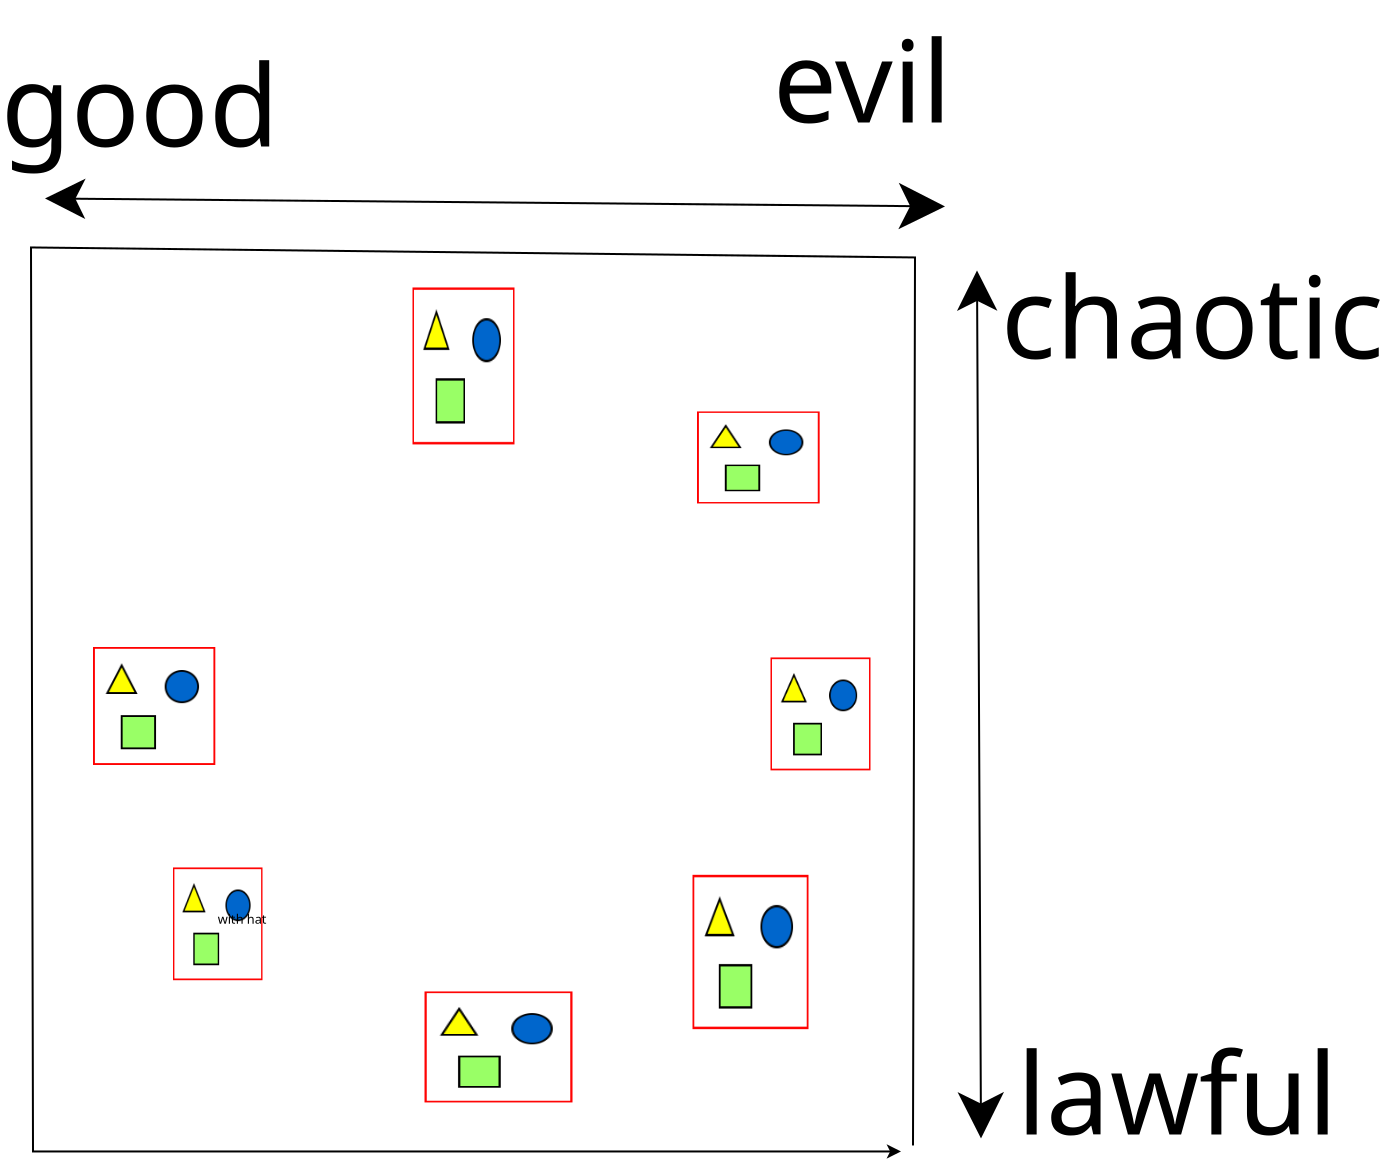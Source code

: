 <?xml version="1.0" encoding="UTF-8"?>
<dia:diagram xmlns:dia="http://www.lysator.liu.se/~alla/dia/">
  <dia:layer name="Background" visible="true">
    <dia:object type="Standard - Line" version="0" id="O0">
      <dia:attribute name="obj_pos">
        <dia:point val="18.75,-21.85"/>
      </dia:attribute>
      <dia:attribute name="obj_bb">
        <dia:rectangle val="16.85,-21.908;21.05,21.61"/>
      </dia:attribute>
      <dia:attribute name="conn_endpoints">
        <dia:point val="18.75,-21.85"/>
        <dia:point val="18.95,21.55"/>
      </dia:attribute>
      <dia:attribute name="numcp">
        <dia:int val="1"/>
      </dia:attribute>
      <dia:attribute name="start_arrow">
        <dia:enum val="22"/>
      </dia:attribute>
      <dia:attribute name="start_arrow_length">
        <dia:real val="1.8"/>
      </dia:attribute>
      <dia:attribute name="start_arrow_width">
        <dia:real val="1.8"/>
      </dia:attribute>
      <dia:attribute name="end_arrow">
        <dia:enum val="22"/>
      </dia:attribute>
      <dia:attribute name="end_arrow_length">
        <dia:real val="2.1"/>
      </dia:attribute>
      <dia:attribute name="end_arrow_width">
        <dia:real val="2.1"/>
      </dia:attribute>
    </dia:object>
    <dia:object type="Standard - Line" version="0" id="O1">
      <dia:attribute name="obj_pos">
        <dia:point val="-27.85,-25.45"/>
      </dia:attribute>
      <dia:attribute name="obj_bb">
        <dia:rectangle val="-27.916,-27.25;17.219,-22.95"/>
      </dia:attribute>
      <dia:attribute name="conn_endpoints">
        <dia:point val="-27.85,-25.45"/>
        <dia:point val="17.15,-25.05"/>
      </dia:attribute>
      <dia:attribute name="numcp">
        <dia:int val="1"/>
      </dia:attribute>
      <dia:attribute name="start_arrow">
        <dia:enum val="22"/>
      </dia:attribute>
      <dia:attribute name="start_arrow_length">
        <dia:real val="1.8"/>
      </dia:attribute>
      <dia:attribute name="start_arrow_width">
        <dia:real val="1.8"/>
      </dia:attribute>
      <dia:attribute name="end_arrow">
        <dia:enum val="22"/>
      </dia:attribute>
      <dia:attribute name="end_arrow_length">
        <dia:real val="2.1"/>
      </dia:attribute>
      <dia:attribute name="end_arrow_width">
        <dia:real val="2.1"/>
      </dia:attribute>
    </dia:object>
    <dia:object type="Standard - Text" version="1" id="O2">
      <dia:attribute name="obj_pos">
        <dia:point val="-30.05,-28.05"/>
      </dia:attribute>
      <dia:attribute name="obj_bb">
        <dia:rectangle val="-30.05,-32.858;-17.145,-24.535"/>
      </dia:attribute>
      <dia:attribute name="text">
        <dia:composite type="text">
          <dia:attribute name="string">
            <dia:string>#good#</dia:string>
          </dia:attribute>
          <dia:attribute name="font">
            <dia:font family="sans" style="0" name="Helvetica"/>
          </dia:attribute>
          <dia:attribute name="height">
            <dia:real val="7.1"/>
          </dia:attribute>
          <dia:attribute name="pos">
            <dia:point val="-30.05,-28.05"/>
          </dia:attribute>
          <dia:attribute name="color">
            <dia:color val="#000000"/>
          </dia:attribute>
          <dia:attribute name="alignment">
            <dia:enum val="0"/>
          </dia:attribute>
        </dia:composite>
      </dia:attribute>
      <dia:attribute name="valign">
        <dia:enum val="3"/>
      </dia:attribute>
    </dia:object>
    <dia:object type="Standard - Text" version="1" id="O3">
      <dia:attribute name="obj_pos">
        <dia:point val="8.55,-29.25"/>
      </dia:attribute>
      <dia:attribute name="obj_bb">
        <dia:rectangle val="8.55,-34.057;17.675,-25.735"/>
      </dia:attribute>
      <dia:attribute name="text">
        <dia:composite type="text">
          <dia:attribute name="string">
            <dia:string>#evil#</dia:string>
          </dia:attribute>
          <dia:attribute name="font">
            <dia:font family="sans" style="0" name="Helvetica"/>
          </dia:attribute>
          <dia:attribute name="height">
            <dia:real val="7.1"/>
          </dia:attribute>
          <dia:attribute name="pos">
            <dia:point val="8.55,-29.25"/>
          </dia:attribute>
          <dia:attribute name="color">
            <dia:color val="#000000"/>
          </dia:attribute>
          <dia:attribute name="alignment">
            <dia:enum val="0"/>
          </dia:attribute>
        </dia:composite>
      </dia:attribute>
      <dia:attribute name="valign">
        <dia:enum val="3"/>
      </dia:attribute>
    </dia:object>
    <dia:object type="Standard - Text" version="1" id="O4">
      <dia:attribute name="obj_pos">
        <dia:point val="19.95,-17.45"/>
      </dia:attribute>
      <dia:attribute name="obj_bb">
        <dia:rectangle val="19.95,-22.258;38.733,-13.935"/>
      </dia:attribute>
      <dia:attribute name="text">
        <dia:composite type="text">
          <dia:attribute name="string">
            <dia:string>#chaotic#</dia:string>
          </dia:attribute>
          <dia:attribute name="font">
            <dia:font family="sans" style="0" name="Helvetica"/>
          </dia:attribute>
          <dia:attribute name="height">
            <dia:real val="7.1"/>
          </dia:attribute>
          <dia:attribute name="pos">
            <dia:point val="19.95,-17.45"/>
          </dia:attribute>
          <dia:attribute name="color">
            <dia:color val="#000000"/>
          </dia:attribute>
          <dia:attribute name="alignment">
            <dia:enum val="0"/>
          </dia:attribute>
        </dia:composite>
      </dia:attribute>
      <dia:attribute name="valign">
        <dia:enum val="3"/>
      </dia:attribute>
    </dia:object>
    <dia:object type="Standard - Text" version="1" id="O5">
      <dia:attribute name="obj_pos">
        <dia:point val="20.75,21.35"/>
      </dia:attribute>
      <dia:attribute name="obj_bb">
        <dia:rectangle val="20.75,16.543;36.135,24.865"/>
      </dia:attribute>
      <dia:attribute name="text">
        <dia:composite type="text">
          <dia:attribute name="string">
            <dia:string>#lawful#</dia:string>
          </dia:attribute>
          <dia:attribute name="font">
            <dia:font family="sans" style="0" name="Helvetica"/>
          </dia:attribute>
          <dia:attribute name="height">
            <dia:real val="7.1"/>
          </dia:attribute>
          <dia:attribute name="pos">
            <dia:point val="20.75,21.35"/>
          </dia:attribute>
          <dia:attribute name="color">
            <dia:color val="#000000"/>
          </dia:attribute>
          <dia:attribute name="alignment">
            <dia:enum val="0"/>
          </dia:attribute>
        </dia:composite>
      </dia:attribute>
      <dia:attribute name="valign">
        <dia:enum val="3"/>
      </dia:attribute>
    </dia:object>
    <dia:object type="Standard - Image" version="0" id="O6">
      <dia:attribute name="obj_pos">
        <dia:point val="-21.45,8"/>
      </dia:attribute>
      <dia:attribute name="obj_bb">
        <dia:rectangle val="-21.5,7.95;-16.925,13.69"/>
      </dia:attribute>
      <dia:attribute name="elem_corner">
        <dia:point val="-21.45,8"/>
      </dia:attribute>
      <dia:attribute name="elem_width">
        <dia:real val="4.475"/>
      </dia:attribute>
      <dia:attribute name="elem_height">
        <dia:real val="5.64"/>
      </dia:attribute>
      <dia:attribute name="draw_border">
        <dia:boolean val="false"/>
      </dia:attribute>
      <dia:attribute name="keep_aspect">
        <dia:boolean val="true"/>
      </dia:attribute>
      <dia:attribute name="file">
        <dia:string>#/home/zach/codestuff/pyweak/data/beards/abe lincoln.jpg#</dia:string>
      </dia:attribute>
    </dia:object>
    <dia:object type="Standard - Text" version="1" id="O7">
      <dia:attribute name="obj_pos">
        <dia:point val="-19.212,10.82"/>
      </dia:attribute>
      <dia:attribute name="obj_bb">
        <dia:rectangle val="-19.212,10.278;-16.835,11.218"/>
      </dia:attribute>
      <dia:attribute name="text">
        <dia:composite type="text">
          <dia:attribute name="string">
            <dia:string>#with hat#</dia:string>
          </dia:attribute>
          <dia:attribute name="font">
            <dia:font family="sans" style="0" name="Helvetica"/>
          </dia:attribute>
          <dia:attribute name="height">
            <dia:real val="0.8"/>
          </dia:attribute>
          <dia:attribute name="pos">
            <dia:point val="-19.212,10.82"/>
          </dia:attribute>
          <dia:attribute name="color">
            <dia:color val="#000000"/>
          </dia:attribute>
          <dia:attribute name="alignment">
            <dia:enum val="0"/>
          </dia:attribute>
        </dia:composite>
      </dia:attribute>
      <dia:attribute name="valign">
        <dia:enum val="3"/>
      </dia:attribute>
      <dia:connections>
        <dia:connection handle="0" to="O6" connection="8"/>
      </dia:connections>
    </dia:object>
    <dia:object type="Standard - PolyLine" version="0" id="O8">
      <dia:attribute name="obj_pos">
        <dia:point val="15.55,21.9"/>
      </dia:attribute>
      <dia:attribute name="obj_bb">
        <dia:rectangle val="-28.6,-23.051;15.7,22.7"/>
      </dia:attribute>
      <dia:attribute name="poly_points">
        <dia:point val="15.55,21.9"/>
        <dia:point val="15.65,-22.5"/>
        <dia:point val="-28.55,-23"/>
        <dia:point val="-28.45,22.2"/>
        <dia:point val="14.95,22.2"/>
      </dia:attribute>
      <dia:attribute name="end_arrow">
        <dia:enum val="22"/>
      </dia:attribute>
      <dia:attribute name="end_arrow_length">
        <dia:real val="0.5"/>
      </dia:attribute>
      <dia:attribute name="end_arrow_width">
        <dia:real val="0.5"/>
      </dia:attribute>
    </dia:object>
    <dia:object type="Standard - Image" version="0" id="O9">
      <dia:attribute name="obj_pos">
        <dia:point val="4.75,-14.8"/>
      </dia:attribute>
      <dia:attribute name="obj_bb">
        <dia:rectangle val="4.7,-14.85;10.933,-10.15"/>
      </dia:attribute>
      <dia:attribute name="elem_corner">
        <dia:point val="4.75,-14.8"/>
      </dia:attribute>
      <dia:attribute name="elem_width">
        <dia:real val="6.133"/>
      </dia:attribute>
      <dia:attribute name="elem_height">
        <dia:real val="4.6"/>
      </dia:attribute>
      <dia:attribute name="draw_border">
        <dia:boolean val="false"/>
      </dia:attribute>
      <dia:attribute name="keep_aspect">
        <dia:boolean val="true"/>
      </dia:attribute>
      <dia:attribute name="file">
        <dia:string>#/home/zach/codestuff/pyweak/data/beards/beard200712.jpg#</dia:string>
      </dia:attribute>
    </dia:object>
    <dia:object type="Standard - Image" version="0" id="O10">
      <dia:attribute name="obj_pos">
        <dia:point val="-25.45,-3.025"/>
      </dia:attribute>
      <dia:attribute name="obj_bb">
        <dia:rectangle val="-25.5,-3.075;-19.284,2.925"/>
      </dia:attribute>
      <dia:attribute name="elem_corner">
        <dia:point val="-25.45,-3.025"/>
      </dia:attribute>
      <dia:attribute name="elem_width">
        <dia:real val="6.116"/>
      </dia:attribute>
      <dia:attribute name="elem_height">
        <dia:real val="5.9"/>
      </dia:attribute>
      <dia:attribute name="draw_border">
        <dia:boolean val="false"/>
      </dia:attribute>
      <dia:attribute name="keep_aspect">
        <dia:boolean val="true"/>
      </dia:attribute>
      <dia:attribute name="file">
        <dia:string>#/home/zach/codestuff/pyweak/data/beards/gimli.jpg#</dia:string>
      </dia:attribute>
    </dia:object>
    <dia:object type="Standard - Image" version="0" id="O11">
      <dia:attribute name="obj_pos">
        <dia:point val="8.425,-2.5"/>
      </dia:attribute>
      <dia:attribute name="obj_bb">
        <dia:rectangle val="8.375,-2.55;13.475,3.197"/>
      </dia:attribute>
      <dia:attribute name="elem_corner">
        <dia:point val="8.425,-2.5"/>
      </dia:attribute>
      <dia:attribute name="elem_width">
        <dia:real val="5"/>
      </dia:attribute>
      <dia:attribute name="elem_height">
        <dia:real val="5.647"/>
      </dia:attribute>
      <dia:attribute name="draw_border">
        <dia:boolean val="false"/>
      </dia:attribute>
      <dia:attribute name="keep_aspect">
        <dia:boolean val="true"/>
      </dia:attribute>
      <dia:attribute name="file">
        <dia:string>#/home/zach/codestuff/pyweak/data/beards/hitler.jpg#</dia:string>
      </dia:attribute>
    </dia:object>
    <dia:object type="Standard - Image" version="0" id="O12">
      <dia:attribute name="obj_pos">
        <dia:point val="-9.475,-21"/>
      </dia:attribute>
      <dia:attribute name="obj_bb">
        <dia:rectangle val="-9.525,-21.05;-4.325,-13.102"/>
      </dia:attribute>
      <dia:attribute name="elem_corner">
        <dia:point val="-9.475,-21"/>
      </dia:attribute>
      <dia:attribute name="elem_width">
        <dia:real val="5.1"/>
      </dia:attribute>
      <dia:attribute name="elem_height">
        <dia:real val="7.848"/>
      </dia:attribute>
      <dia:attribute name="draw_border">
        <dia:boolean val="false"/>
      </dia:attribute>
      <dia:attribute name="keep_aspect">
        <dia:boolean val="true"/>
      </dia:attribute>
      <dia:attribute name="file">
        <dia:string>#/home/zach/codestuff/pyweak/data/beards/paimei.jpg#</dia:string>
      </dia:attribute>
    </dia:object>
    <dia:object type="Standard - Image" version="0" id="O13">
      <dia:attribute name="obj_pos">
        <dia:point val="-8.875,14.2"/>
      </dia:attribute>
      <dia:attribute name="obj_bb">
        <dia:rectangle val="-8.925,14.15;-1.425,19.8"/>
      </dia:attribute>
      <dia:attribute name="elem_corner">
        <dia:point val="-8.875,14.2"/>
      </dia:attribute>
      <dia:attribute name="elem_width">
        <dia:real val="7.4"/>
      </dia:attribute>
      <dia:attribute name="elem_height">
        <dia:real val="5.55"/>
      </dia:attribute>
      <dia:attribute name="draw_border">
        <dia:boolean val="false"/>
      </dia:attribute>
      <dia:attribute name="keep_aspect">
        <dia:boolean val="true"/>
      </dia:attribute>
      <dia:attribute name="file">
        <dia:string>#/home/zach/codestuff/pyweak/data/beards/Zeus--greek-mythology-687267_1024_768.jpg#</dia:string>
      </dia:attribute>
    </dia:object>
    <dia:object type="Standard - Image" version="0" id="O14">
      <dia:attribute name="obj_pos">
        <dia:point val="4.525,8.371"/>
      </dia:attribute>
      <dia:attribute name="obj_bb">
        <dia:rectangle val="4.475,8.321;10.375,16.131"/>
      </dia:attribute>
      <dia:attribute name="elem_corner">
        <dia:point val="4.525,8.371"/>
      </dia:attribute>
      <dia:attribute name="elem_width">
        <dia:real val="5.8"/>
      </dia:attribute>
      <dia:attribute name="elem_height">
        <dia:real val="7.711"/>
      </dia:attribute>
      <dia:attribute name="draw_border">
        <dia:boolean val="false"/>
      </dia:attribute>
      <dia:attribute name="keep_aspect">
        <dia:boolean val="true"/>
      </dia:attribute>
      <dia:attribute name="file">
        <dia:string>#/home/zach/codestuff/pyweak/data/beards/Григорий_Распутин_(1914-1916)b.jpg#</dia:string>
      </dia:attribute>
    </dia:object>
  </dia:layer>
</dia:diagram>

